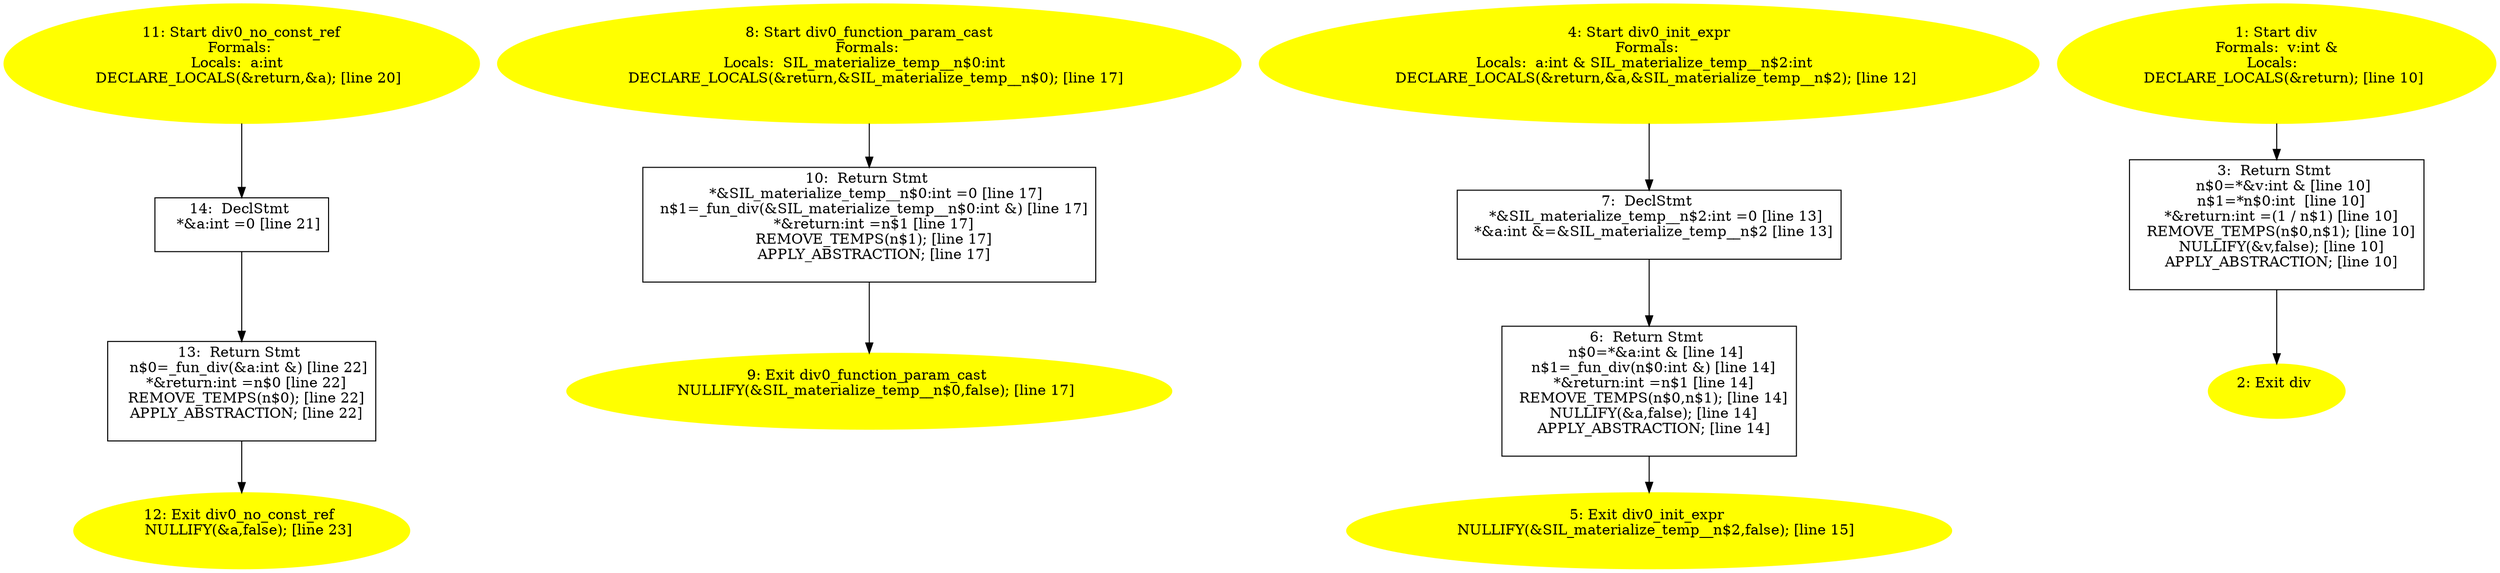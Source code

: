 digraph iCFG {
14 [label="14:  DeclStmt \n   *&a:int =0 [line 21]\n " shape="box"]
	

	 14 -> 13 ;
13 [label="13:  Return Stmt \n   n$0=_fun_div(&a:int &) [line 22]\n  *&return:int =n$0 [line 22]\n  REMOVE_TEMPS(n$0); [line 22]\n  APPLY_ABSTRACTION; [line 22]\n " shape="box"]
	

	 13 -> 12 ;
12 [label="12: Exit div0_no_const_ref \n   NULLIFY(&a,false); [line 23]\n " color=yellow style=filled]
	

11 [label="11: Start div0_no_const_ref\nFormals: \nLocals:  a:int  \n   DECLARE_LOCALS(&return,&a); [line 20]\n " color=yellow style=filled]
	

	 11 -> 14 ;
10 [label="10:  Return Stmt \n   *&SIL_materialize_temp__n$0:int =0 [line 17]\n  n$1=_fun_div(&SIL_materialize_temp__n$0:int &) [line 17]\n  *&return:int =n$1 [line 17]\n  REMOVE_TEMPS(n$1); [line 17]\n  APPLY_ABSTRACTION; [line 17]\n " shape="box"]
	

	 10 -> 9 ;
9 [label="9: Exit div0_function_param_cast \n   NULLIFY(&SIL_materialize_temp__n$0,false); [line 17]\n " color=yellow style=filled]
	

8 [label="8: Start div0_function_param_cast\nFormals: \nLocals:  SIL_materialize_temp__n$0:int  \n   DECLARE_LOCALS(&return,&SIL_materialize_temp__n$0); [line 17]\n " color=yellow style=filled]
	

	 8 -> 10 ;
7 [label="7:  DeclStmt \n   *&SIL_materialize_temp__n$2:int =0 [line 13]\n  *&a:int &=&SIL_materialize_temp__n$2 [line 13]\n " shape="box"]
	

	 7 -> 6 ;
6 [label="6:  Return Stmt \n   n$0=*&a:int & [line 14]\n  n$1=_fun_div(n$0:int &) [line 14]\n  *&return:int =n$1 [line 14]\n  REMOVE_TEMPS(n$0,n$1); [line 14]\n  NULLIFY(&a,false); [line 14]\n  APPLY_ABSTRACTION; [line 14]\n " shape="box"]
	

	 6 -> 5 ;
5 [label="5: Exit div0_init_expr \n   NULLIFY(&SIL_materialize_temp__n$2,false); [line 15]\n " color=yellow style=filled]
	

4 [label="4: Start div0_init_expr\nFormals: \nLocals:  a:int & SIL_materialize_temp__n$2:int  \n   DECLARE_LOCALS(&return,&a,&SIL_materialize_temp__n$2); [line 12]\n " color=yellow style=filled]
	

	 4 -> 7 ;
3 [label="3:  Return Stmt \n   n$0=*&v:int & [line 10]\n  n$1=*n$0:int  [line 10]\n  *&return:int =(1 / n$1) [line 10]\n  REMOVE_TEMPS(n$0,n$1); [line 10]\n  NULLIFY(&v,false); [line 10]\n  APPLY_ABSTRACTION; [line 10]\n " shape="box"]
	

	 3 -> 2 ;
2 [label="2: Exit div \n  " color=yellow style=filled]
	

1 [label="1: Start div\nFormals:  v:int &\nLocals:  \n   DECLARE_LOCALS(&return); [line 10]\n " color=yellow style=filled]
	

	 1 -> 3 ;
}
